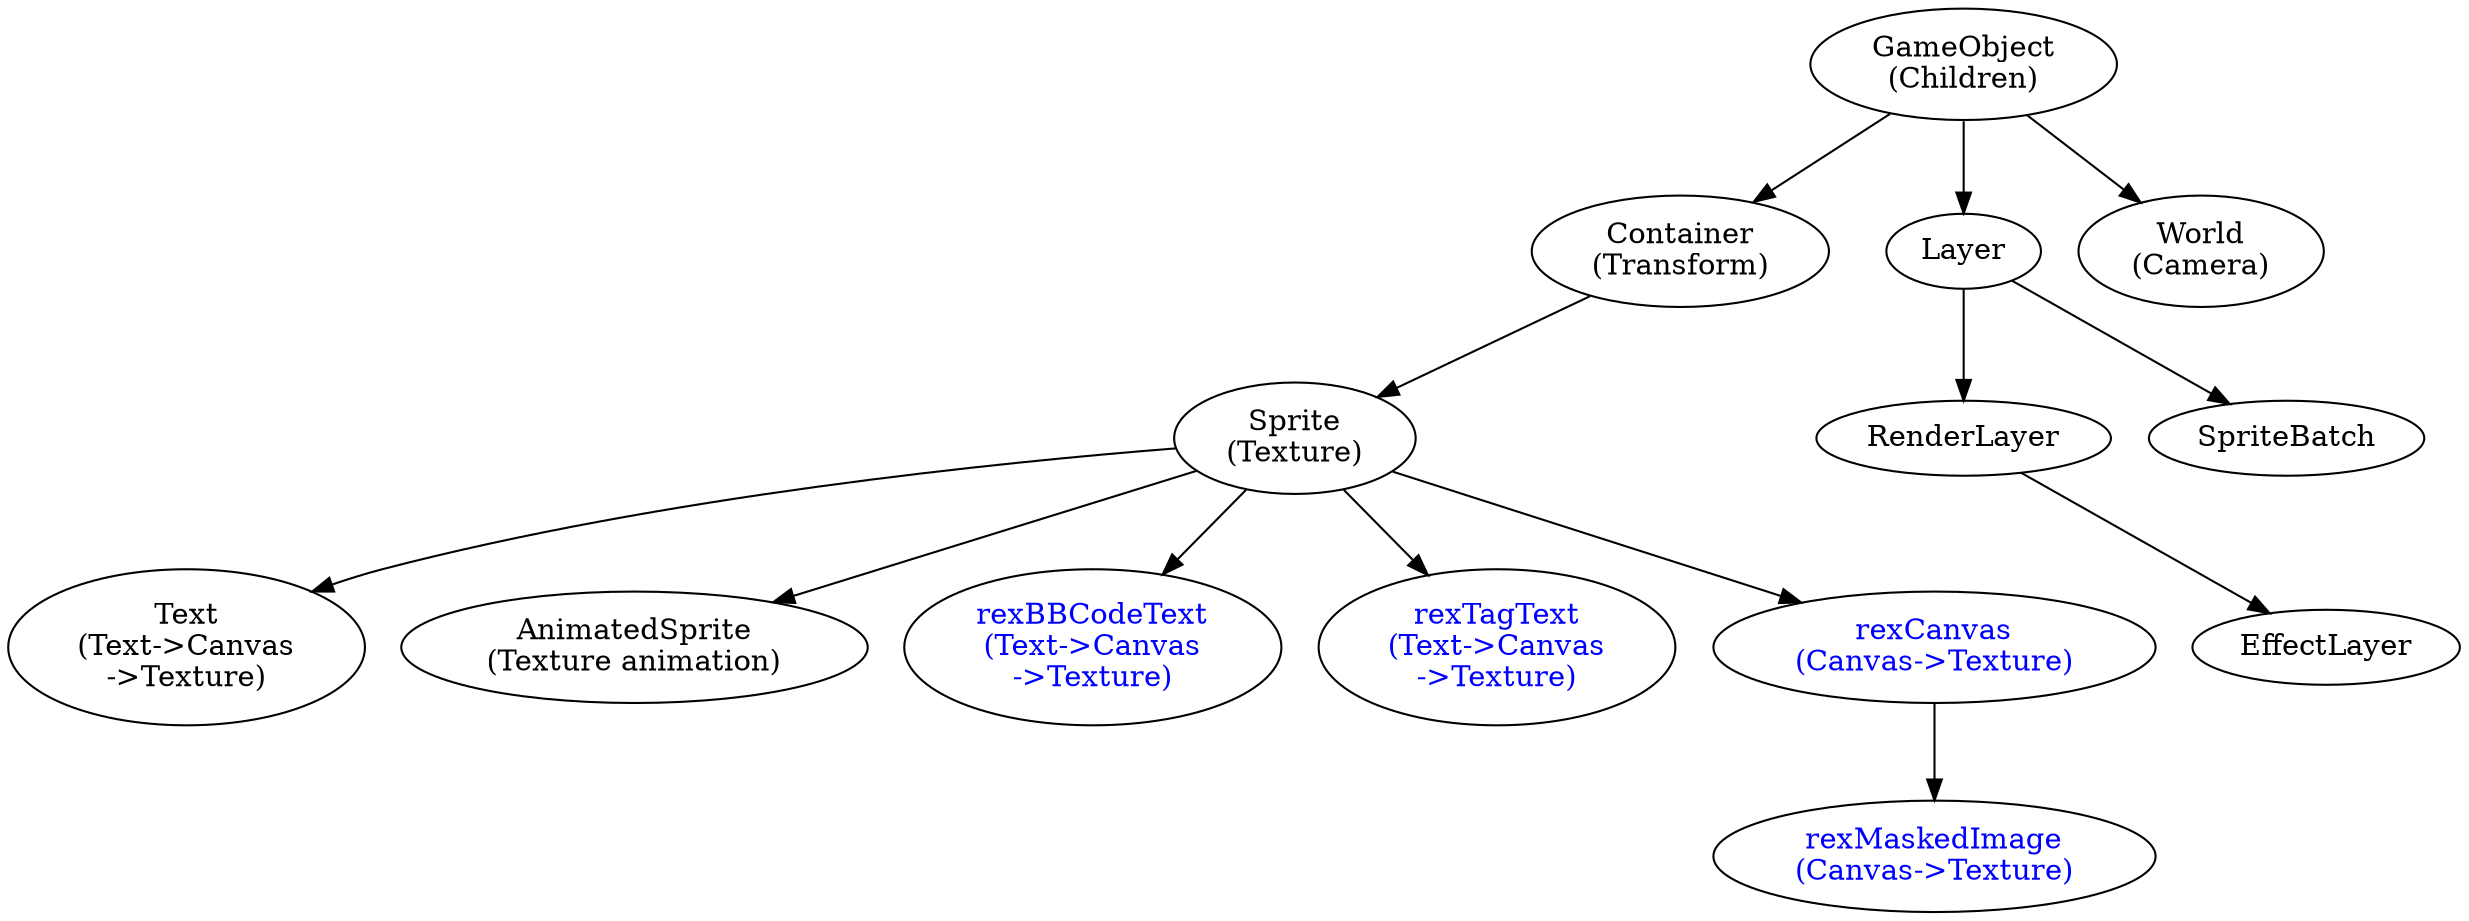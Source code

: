 digraph ClassTree {
    GameObject[label="GameObject\n(Children)"]
    Container[label="Container\n(Transform)"]
    Sprite[label="Sprite\n(Texture)"]
    Text[label="Text\n(Text->Canvas\n->Texture)"]
    AnimatedSprite[label="AnimatedSprite\n(Texture animation)"]
    
    GOLayer[label="Layer"]
    RenderLayer[label="RenderLayer"]
    EffectLayer[label="EffectLayer"]
    SpriteBatch[label="SpriteBatch"]
    
    rexBBCodeText[label="rexBBCodeText\n(Text->Canvas\n->Texture)",fontcolor="blue"]
    rexTagText[label="rexTagText\n(Text->Canvas\n->Texture)",fontcolor="blue"]
    rexCanvas[label="rexCanvas\n(Canvas->Texture)",fontcolor="blue"]
    rexMaskedImage[label="rexMaskedImage\n(Canvas->Texture)",fontcolor="blue"]
    
    World[label="World\n(Camera)"]

    GameObject -> Container -> Sprite 
    -> {AnimatedSprite,Text,rexBBCodeText,rexTagText,rexCanvas}
     
    rexCanvas -> rexMaskedImage
    
    GameObject -> GOLayer -> RenderLayer -> EffectLayer
    GOLayer -> SpriteBatch
    
    
    GameObject -> World
}